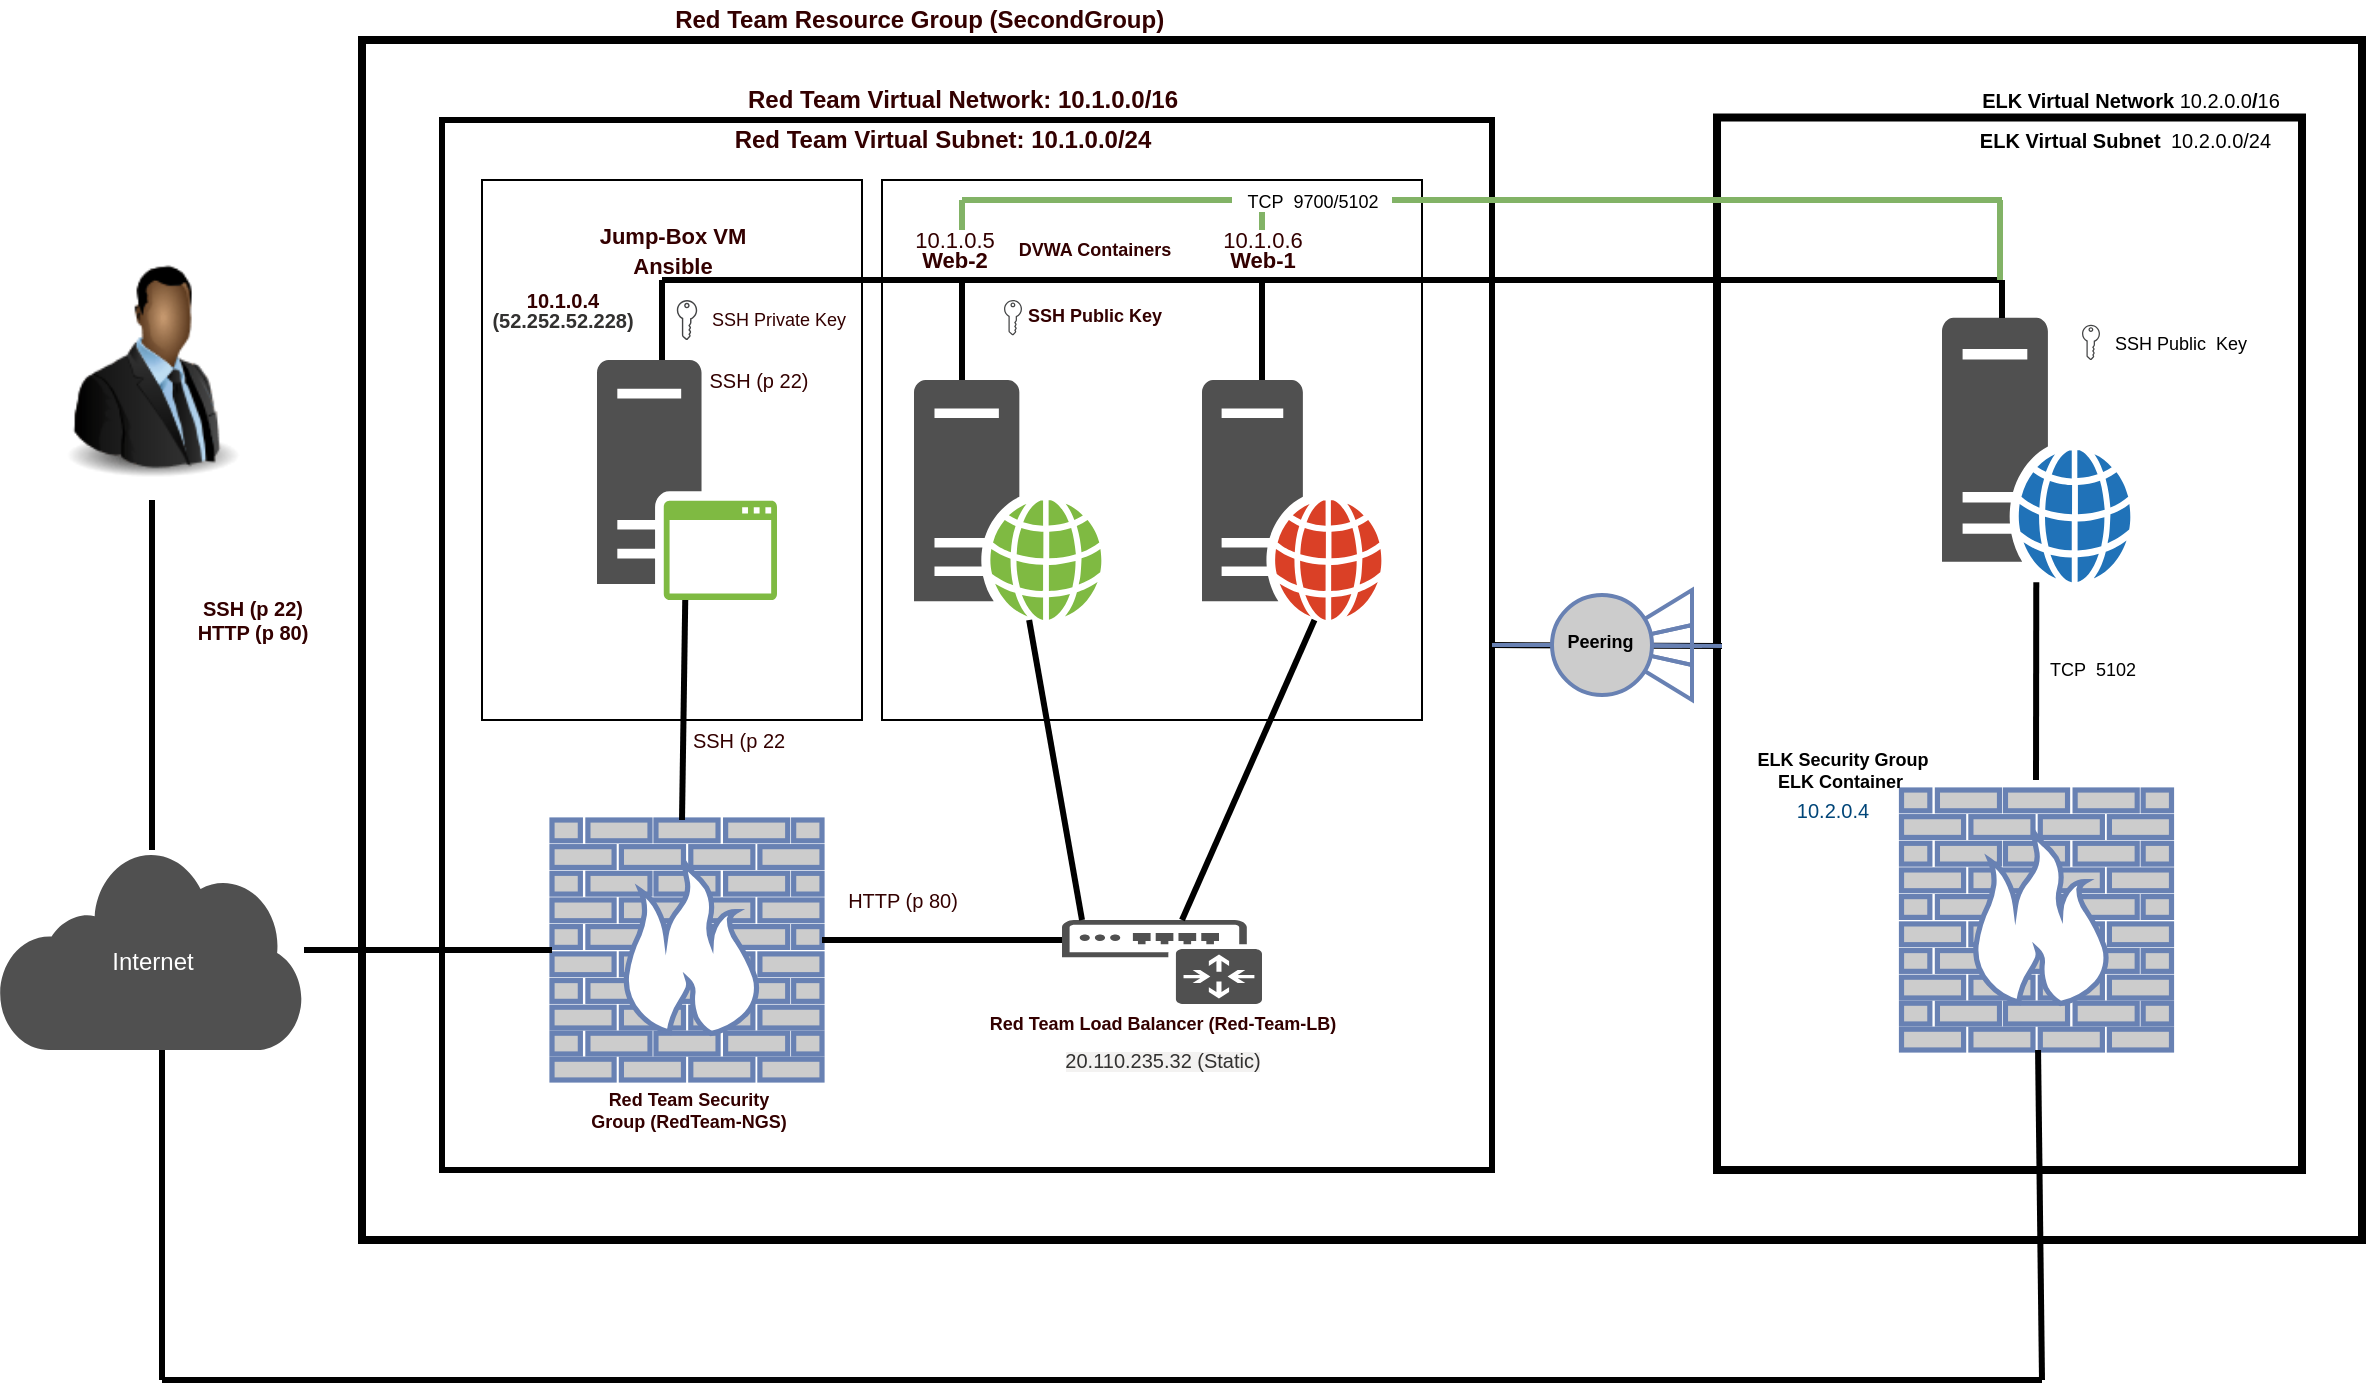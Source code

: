 <mxfile version="17.4.0" type="google"><diagram id="QZa5WsomafTFK9_EpNQF" name="Page-1"><mxGraphModel dx="798" dy="583" grid="1" gridSize="10" guides="1" tooltips="1" connect="1" arrows="1" fold="1" page="0" pageScale="1" pageWidth="850" pageHeight="1100" math="0" shadow="0"><root><mxCell id="0"/><mxCell id="1" parent="0"/><mxCell id="cIO6hkvM0iec1TlcYXKs-1" value="" style="rounded=0;whiteSpace=wrap;html=1;strokeWidth=4;" vertex="1" parent="1"><mxGeometry x="200" y="80" width="1000" height="600" as="geometry"/></mxCell><mxCell id="eOoTWph1Fcd3-HO5ZOpJ-2" value="" style="image;html=1;image=img/lib/clip_art/people/Suit_Man_Black_128x128.png" parent="1" vertex="1"><mxGeometry x="40" y="180" width="110" height="130" as="geometry"/></mxCell><mxCell id="eOoTWph1Fcd3-HO5ZOpJ-3" value="" style="sketch=0;pointerEvents=1;shadow=0;dashed=0;html=1;strokeColor=none;fillColor=#505050;labelPosition=center;verticalLabelPosition=bottom;outlineConnect=0;verticalAlign=top;align=center;shape=mxgraph.office.clouds.private_cloud;fontFamily=Helvetica;fontColor=#FFFFFF;fontStyle=0" parent="1" vertex="1"><mxGeometry x="19" y="485" width="152" height="100" as="geometry"/></mxCell><mxCell id="eOoTWph1Fcd3-HO5ZOpJ-4" value="Text" style="text;html=1;resizable=0;autosize=1;align=center;verticalAlign=middle;points=[];fillColor=none;strokeColor=none;rounded=0;fontFamily=Helvetica;fontColor=#FFFFFF;" parent="1" vertex="1"><mxGeometry x="400" y="380" width="40" height="20" as="geometry"/></mxCell><mxCell id="eOoTWph1Fcd3-HO5ZOpJ-5" value="Internet" style="text;html=1;resizable=0;autosize=1;align=center;verticalAlign=middle;points=[];fillColor=none;strokeColor=none;rounded=0;fontFamily=Helvetica;fontColor=#FFFFFF;" parent="1" vertex="1"><mxGeometry x="65" y="531" width="60" height="20" as="geometry"/></mxCell><mxCell id="eOoTWph1Fcd3-HO5ZOpJ-6" value="" style="whiteSpace=wrap;html=1;aspect=fixed;fontFamily=Helvetica;fontColor=#FFFFFF;strokeWidth=3;" parent="1" vertex="1"><mxGeometry x="240" y="120" width="525" height="525" as="geometry"/></mxCell><mxCell id="eOoTWph1Fcd3-HO5ZOpJ-7" value="" style="fontColor=#0066CC;verticalAlign=top;verticalLabelPosition=bottom;labelPosition=center;align=center;html=1;outlineConnect=0;fillColor=#CCCCCC;strokeColor=#6881B3;gradientColor=none;gradientDirection=north;strokeWidth=2;shape=mxgraph.networks.firewall;fontFamily=Helvetica;" parent="1" vertex="1"><mxGeometry x="295" y="470" width="135" height="130" as="geometry"/></mxCell><mxCell id="eOoTWph1Fcd3-HO5ZOpJ-9" value="" style="whiteSpace=wrap;html=1;aspect=fixed;fontFamily=Helvetica;fontColor=#FFFFFF;" parent="1" vertex="1"><mxGeometry x="460" y="150" width="270" height="270" as="geometry"/></mxCell><mxCell id="eOoTWph1Fcd3-HO5ZOpJ-10" value="" style="sketch=0;pointerEvents=1;shadow=0;dashed=0;html=1;strokeColor=none;fillColor=#505050;labelPosition=center;verticalLabelPosition=bottom;verticalAlign=top;outlineConnect=0;align=center;shape=mxgraph.office.servers.web_server_orange;fontFamily=Helvetica;fontColor=#FFFFFF;" parent="1" vertex="1"><mxGeometry x="620" y="250" width="90" height="120" as="geometry"/></mxCell><mxCell id="eOoTWph1Fcd3-HO5ZOpJ-12" value="" style="sketch=0;pointerEvents=1;shadow=0;dashed=0;html=1;strokeColor=none;fillColor=#505050;labelPosition=center;verticalLabelPosition=bottom;verticalAlign=top;outlineConnect=0;align=center;shape=mxgraph.office.servers.web_server_green;fontFamily=Helvetica;fontColor=#FFFFFF;" parent="1" vertex="1"><mxGeometry x="476" y="250" width="94" height="120" as="geometry"/></mxCell><mxCell id="eOoTWph1Fcd3-HO5ZOpJ-15" value="" style="rounded=0;whiteSpace=wrap;html=1;fontFamily=Helvetica;fontColor=#FFFFFF;rotation=90;" parent="1" vertex="1"><mxGeometry x="220" y="190" width="270" height="190" as="geometry"/></mxCell><mxCell id="eOoTWph1Fcd3-HO5ZOpJ-14" value="" style="sketch=0;pointerEvents=1;shadow=0;dashed=0;html=1;strokeColor=none;fillColor=#505050;labelPosition=center;verticalLabelPosition=bottom;verticalAlign=top;outlineConnect=0;align=center;shape=mxgraph.office.servers.application_server_green;fontFamily=Helvetica;fontColor=#FFFFFF;" parent="1" vertex="1"><mxGeometry x="317.5" y="240" width="90" height="120" as="geometry"/></mxCell><mxCell id="eOoTWph1Fcd3-HO5ZOpJ-16" value="" style="sketch=0;pointerEvents=1;shadow=0;dashed=0;html=1;strokeColor=none;fillColor=#505050;labelPosition=center;verticalLabelPosition=bottom;verticalAlign=top;outlineConnect=0;align=center;shape=mxgraph.office.devices.ip_pbx;fontFamily=Helvetica;fontColor=#FFFFFF;" parent="1" vertex="1"><mxGeometry x="550" y="520" width="100" height="42" as="geometry"/></mxCell><mxCell id="eOoTWph1Fcd3-HO5ZOpJ-20" value="" style="endArrow=none;html=1;rounded=0;fontFamily=Helvetica;fontColor=#FFFFFF;entryX=0.5;entryY=1;entryDx=0;entryDy=0;strokeWidth=3;" parent="1" source="eOoTWph1Fcd3-HO5ZOpJ-3" target="eOoTWph1Fcd3-HO5ZOpJ-2" edge="1"><mxGeometry width="50" height="50" relative="1" as="geometry"><mxPoint x="95" y="450" as="sourcePoint"/><mxPoint x="125" y="355" as="targetPoint"/></mxGeometry></mxCell><mxCell id="eOoTWph1Fcd3-HO5ZOpJ-22" value="" style="endArrow=none;html=1;rounded=0;fontFamily=Helvetica;fontColor=#FFFFFF;strokeWidth=3;entryX=0;entryY=0.5;entryDx=0;entryDy=0;entryPerimeter=0;" parent="1" source="eOoTWph1Fcd3-HO5ZOpJ-3" target="eOoTWph1Fcd3-HO5ZOpJ-7" edge="1"><mxGeometry width="50" height="50" relative="1" as="geometry"><mxPoint x="171" y="528" as="sourcePoint"/><mxPoint x="281" y="528" as="targetPoint"/></mxGeometry></mxCell><mxCell id="eOoTWph1Fcd3-HO5ZOpJ-26" value="" style="endArrow=none;html=1;rounded=0;fontFamily=Helvetica;fontColor=#FFFFFF;strokeWidth=3;" parent="1" target="eOoTWph1Fcd3-HO5ZOpJ-14" edge="1"><mxGeometry width="50" height="50" relative="1" as="geometry"><mxPoint x="360" y="470" as="sourcePoint"/><mxPoint x="410" y="410" as="targetPoint"/></mxGeometry></mxCell><mxCell id="eOoTWph1Fcd3-HO5ZOpJ-29" value="" style="endArrow=none;html=1;rounded=0;fontFamily=Helvetica;fontColor=#FFFFFF;strokeWidth=3;" parent="1" edge="1"><mxGeometry width="50" height="50" relative="1" as="geometry"><mxPoint x="350" y="240" as="sourcePoint"/><mxPoint x="350" y="200" as="targetPoint"/></mxGeometry></mxCell><mxCell id="eOoTWph1Fcd3-HO5ZOpJ-30" value="" style="endArrow=none;html=1;rounded=0;fontFamily=Helvetica;fontColor=#FFFFFF;strokeWidth=3;" parent="1" edge="1"><mxGeometry width="50" height="50" relative="1" as="geometry"><mxPoint x="500" y="250" as="sourcePoint"/><mxPoint x="500" y="200" as="targetPoint"/></mxGeometry></mxCell><mxCell id="eOoTWph1Fcd3-HO5ZOpJ-31" value="" style="endArrow=none;html=1;rounded=0;fontFamily=Helvetica;fontColor=#FFFFFF;strokeWidth=3;" parent="1" edge="1"><mxGeometry width="50" height="50" relative="1" as="geometry"><mxPoint x="650" y="250" as="sourcePoint"/><mxPoint x="650" y="200" as="targetPoint"/></mxGeometry></mxCell><mxCell id="eOoTWph1Fcd3-HO5ZOpJ-33" value="" style="endArrow=none;html=1;rounded=0;fontFamily=Helvetica;fontColor=#FFFFFF;strokeWidth=3;startArrow=none;" parent="1" edge="1"><mxGeometry width="50" height="50" relative="1" as="geometry"><mxPoint x="350" y="200" as="sourcePoint"/><mxPoint x="500" y="200" as="targetPoint"/></mxGeometry></mxCell><mxCell id="eOoTWph1Fcd3-HO5ZOpJ-34" value="" style="endArrow=none;html=1;rounded=0;fontFamily=Helvetica;fontColor=#FFFFFF;strokeWidth=3;" parent="1" edge="1"><mxGeometry width="50" height="50" relative="1" as="geometry"><mxPoint x="500" y="200" as="sourcePoint"/><mxPoint x="650" y="200" as="targetPoint"/></mxGeometry></mxCell><mxCell id="eOoTWph1Fcd3-HO5ZOpJ-40" value="" style="endArrow=none;html=1;rounded=0;fontFamily=Helvetica;fontColor=#FFFFFF;strokeWidth=3;" parent="1" edge="1"><mxGeometry width="50" height="50" relative="1" as="geometry"><mxPoint x="430" y="530" as="sourcePoint"/><mxPoint x="550" y="530" as="targetPoint"/></mxGeometry></mxCell><mxCell id="eOoTWph1Fcd3-HO5ZOpJ-41" value="" style="endArrow=none;html=1;rounded=0;fontFamily=Helvetica;fontColor=#FFFFFF;strokeWidth=3;" parent="1" target="eOoTWph1Fcd3-HO5ZOpJ-12" edge="1"><mxGeometry width="50" height="50" relative="1" as="geometry"><mxPoint x="560" y="520" as="sourcePoint"/><mxPoint x="610" y="470" as="targetPoint"/></mxGeometry></mxCell><mxCell id="eOoTWph1Fcd3-HO5ZOpJ-42" value="" style="endArrow=none;html=1;rounded=0;fontFamily=Helvetica;fontColor=#FFFFFF;strokeWidth=3;entryX=0.625;entryY=1;entryDx=0;entryDy=0;entryPerimeter=0;" parent="1" target="eOoTWph1Fcd3-HO5ZOpJ-10" edge="1"><mxGeometry width="50" height="50" relative="1" as="geometry"><mxPoint x="610" y="520" as="sourcePoint"/><mxPoint x="600" y="360" as="targetPoint"/></mxGeometry></mxCell><mxCell id="eOoTWph1Fcd3-HO5ZOpJ-45" value="&lt;b&gt;Red Team Resource Group (SecondGroup)&amp;nbsp;&lt;/b&gt;" style="text;html=1;resizable=0;autosize=1;align=center;verticalAlign=middle;points=[];fillColor=none;strokeColor=none;rounded=0;fontFamily=Helvetica;fontColor=#330000;" parent="1" vertex="1"><mxGeometry x="350" y="60" width="260" height="20" as="geometry"/></mxCell><mxCell id="eOoTWph1Fcd3-HO5ZOpJ-47" value="&lt;b&gt;Red Team Virtual Network:&amp;nbsp;10.1.0.0/16&lt;/b&gt;" style="text;html=1;resizable=0;autosize=1;align=center;verticalAlign=middle;points=[];fillColor=none;strokeColor=none;rounded=0;fontFamily=Helvetica;fontColor=#330000;" parent="1" vertex="1"><mxGeometry x="385" y="100" width="230" height="20" as="geometry"/></mxCell><mxCell id="eOoTWph1Fcd3-HO5ZOpJ-49" value="&lt;b&gt;Red Team Virtual Subnet: 10.1.0.0/24&lt;/b&gt;" style="text;html=1;resizable=0;autosize=1;align=center;verticalAlign=middle;points=[];fillColor=none;strokeColor=none;rounded=0;fontFamily=Helvetica;fontColor=#330000;" parent="1" vertex="1"><mxGeometry x="380" y="120" width="220" height="20" as="geometry"/></mxCell><mxCell id="eOoTWph1Fcd3-HO5ZOpJ-50" value="&lt;b style=&quot;font-size: 11px;&quot;&gt;Web-1&lt;/b&gt;" style="text;html=1;resizable=0;autosize=1;align=center;verticalAlign=middle;points=[];fillColor=none;strokeColor=none;rounded=0;fontFamily=Helvetica;fontColor=#330000;fontSize=11;" parent="1" vertex="1"><mxGeometry x="625" y="180" width="50" height="20" as="geometry"/></mxCell><mxCell id="eOoTWph1Fcd3-HO5ZOpJ-51" value="&lt;b style=&quot;font-size: 11px;&quot;&gt;Web-2&lt;/b&gt;" style="text;html=1;resizable=0;autosize=1;align=center;verticalAlign=middle;points=[];fillColor=none;strokeColor=none;rounded=0;fontFamily=Helvetica;fontColor=#330000;fontSize=11;" parent="1" vertex="1"><mxGeometry x="471" y="180" width="50" height="20" as="geometry"/></mxCell><mxCell id="eOoTWph1Fcd3-HO5ZOpJ-53" value="&lt;b style=&quot;font-size: 11px&quot;&gt;Jump-Box VM&lt;br&gt;Ansible&lt;/b&gt;" style="text;html=1;resizable=0;autosize=1;align=center;verticalAlign=middle;points=[];fillColor=none;strokeColor=none;rounded=0;fontFamily=Helvetica;fontColor=#330000;" parent="1" vertex="1"><mxGeometry x="310" y="170" width="90" height="30" as="geometry"/></mxCell><mxCell id="eOoTWph1Fcd3-HO5ZOpJ-56" value="" style="endArrow=none;html=1;rounded=0;fontFamily=Helvetica;fontColor=#FFFFFF;strokeWidth=3;" parent="1" target="eOoTWph1Fcd3-HO5ZOpJ-53" edge="1"><mxGeometry width="50" height="50" relative="1" as="geometry"><mxPoint x="350" y="200" as="sourcePoint"/><mxPoint x="500" y="200" as="targetPoint"/></mxGeometry></mxCell><mxCell id="eOoTWph1Fcd3-HO5ZOpJ-58" value="10.1.0.5&lt;br/&gt;" style="text;html=1;resizable=0;autosize=1;align=center;verticalAlign=middle;points=[];fillColor=none;strokeColor=none;rounded=0;fontFamily=Helvetica;fontSize=11;fontColor=#330000;" parent="1" vertex="1"><mxGeometry x="466" y="170" width="60" height="20" as="geometry"/></mxCell><mxCell id="eOoTWph1Fcd3-HO5ZOpJ-59" value="10.1.0.6&lt;br/&gt;" style="text;html=1;resizable=0;autosize=1;align=center;verticalAlign=middle;points=[];fillColor=none;strokeColor=none;rounded=0;fontFamily=Helvetica;fontSize=11;fontColor=#330000;" parent="1" vertex="1"><mxGeometry x="620" y="170" width="60" height="20" as="geometry"/></mxCell><mxCell id="eOoTWph1Fcd3-HO5ZOpJ-60" value="&lt;span style=&quot;color: rgb(50 , 49 , 48) ; font-size: 10px ; background-color: rgb(255 , 255 , 255)&quot;&gt;(52.252.52.228)&lt;/span&gt;" style="text;html=1;resizable=0;autosize=1;align=center;verticalAlign=middle;points=[];fillColor=none;strokeColor=none;rounded=0;fontFamily=Helvetica;fontSize=10;fontColor=#330000;fontStyle=1" parent="1" vertex="1"><mxGeometry x="255" y="210" width="90" height="20" as="geometry"/></mxCell><mxCell id="eOoTWph1Fcd3-HO5ZOpJ-61" value="&lt;b&gt;10.1.0.4&lt;/b&gt;" style="text;html=1;resizable=0;autosize=1;align=center;verticalAlign=middle;points=[];fillColor=none;strokeColor=none;rounded=0;fontFamily=Helvetica;fontSize=10;fontColor=#330000;" parent="1" vertex="1"><mxGeometry x="275" y="200" width="50" height="20" as="geometry"/></mxCell><mxCell id="eOoTWph1Fcd3-HO5ZOpJ-62" value="" style="sketch=0;pointerEvents=1;shadow=0;dashed=0;html=1;strokeColor=none;fillColor=#434445;aspect=fixed;labelPosition=center;verticalLabelPosition=bottom;verticalAlign=top;align=center;outlineConnect=0;shape=mxgraph.vvd.tenant_key;fontFamily=Helvetica;fontSize=10;fontColor=#330000;" parent="1" vertex="1"><mxGeometry x="357.4" y="210" width="10.2" height="20" as="geometry"/></mxCell><mxCell id="eOoTWph1Fcd3-HO5ZOpJ-63" value="SSH Private Key" style="text;html=1;resizable=0;autosize=1;align=center;verticalAlign=middle;points=[];fillColor=none;strokeColor=none;rounded=0;fontFamily=Helvetica;fontSize=9;fontColor=#330000;" parent="1" vertex="1"><mxGeometry x="367.6" y="210" width="80" height="20" as="geometry"/></mxCell><mxCell id="eOoTWph1Fcd3-HO5ZOpJ-64" value="" style="sketch=0;pointerEvents=1;shadow=0;dashed=0;html=1;strokeColor=none;fillColor=#434445;aspect=fixed;labelPosition=center;verticalLabelPosition=bottom;verticalAlign=top;align=center;outlineConnect=0;shape=mxgraph.vvd.tenant_key;fontFamily=Helvetica;fontSize=9;fontColor=#330000;" parent="1" vertex="1"><mxGeometry x="521" y="210" width="9" height="17.65" as="geometry"/></mxCell><mxCell id="eOoTWph1Fcd3-HO5ZOpJ-65" value="&lt;b&gt;SSH Public Key&lt;/b&gt;" style="text;html=1;resizable=0;autosize=1;align=center;verticalAlign=middle;points=[];fillColor=none;strokeColor=none;rounded=0;fontFamily=Helvetica;fontSize=9;fontColor=#330000;" parent="1" vertex="1"><mxGeometry x="526" y="207.65" width="80" height="20" as="geometry"/></mxCell><mxCell id="eOoTWph1Fcd3-HO5ZOpJ-66" value="&lt;b&gt;DVWA Containers&lt;/b&gt;" style="text;html=1;resizable=0;autosize=1;align=center;verticalAlign=middle;points=[];fillColor=none;strokeColor=none;rounded=0;fontFamily=Helvetica;fontSize=9;fontColor=#330000;" parent="1" vertex="1"><mxGeometry x="521" y="175" width="90" height="20" as="geometry"/></mxCell><mxCell id="eOoTWph1Fcd3-HO5ZOpJ-67" value="&lt;b&gt;Red Team Security&lt;br&gt;Group (RedTeam-NGS)&lt;/b&gt;" style="text;html=1;resizable=0;autosize=1;align=center;verticalAlign=middle;points=[];fillColor=none;strokeColor=none;rounded=0;fontFamily=Helvetica;fontSize=9;fontColor=#330000;" parent="1" vertex="1"><mxGeometry x="307.5" y="600" width="110" height="30" as="geometry"/></mxCell><mxCell id="eOoTWph1Fcd3-HO5ZOpJ-68" value="&lt;b&gt;Red Team Load Balancer (Red-Team-LB)&lt;/b&gt;" style="text;html=1;resizable=0;autosize=1;align=center;verticalAlign=middle;points=[];fillColor=none;strokeColor=none;rounded=0;fontFamily=Helvetica;fontSize=9;fontColor=#330000;" parent="1" vertex="1"><mxGeometry x="505" y="562" width="190" height="20" as="geometry"/></mxCell><mxCell id="eOoTWph1Fcd3-HO5ZOpJ-69" value="&lt;span style=&quot;color: rgb(50 , 49 , 48) ; font-family: &amp;#34;az_ea_font&amp;#34; , &amp;#34;segoe ui&amp;#34; , &amp;#34;az_font&amp;#34; , , , &amp;#34;blinkmacsystemfont&amp;#34; , &amp;#34;roboto&amp;#34; , &amp;#34;oxygen&amp;#34; , &amp;#34;ubuntu&amp;#34; , &amp;#34;cantarell&amp;#34; , &amp;#34;open sans&amp;#34; , &amp;#34;helvetica neue&amp;#34; , sans-serif ; text-align: left ; background-color: rgb(243 , 242 , 241)&quot;&gt;&lt;font style=&quot;font-size: 10px&quot;&gt;20.110.235.32 (Static)&lt;/font&gt;&lt;/span&gt;" style="text;html=1;resizable=0;autosize=1;align=center;verticalAlign=middle;points=[];fillColor=none;strokeColor=none;rounded=0;fontFamily=Helvetica;fontSize=9;fontColor=#330000;" parent="1" vertex="1"><mxGeometry x="545" y="580" width="110" height="20" as="geometry"/></mxCell><mxCell id="eOoTWph1Fcd3-HO5ZOpJ-70" value="&lt;b&gt;SSH (p 22)&lt;br&gt;HTTP (p 80)&lt;/b&gt;" style="text;html=1;resizable=0;autosize=1;align=center;verticalAlign=middle;points=[];fillColor=none;strokeColor=none;rounded=0;fontFamily=Helvetica;fontSize=10;fontColor=#330000;" parent="1" vertex="1"><mxGeometry x="110" y="355" width="70" height="30" as="geometry"/></mxCell><mxCell id="eOoTWph1Fcd3-HO5ZOpJ-72" value="HTTP (p 80)&lt;br/&gt;" style="text;html=1;resizable=0;autosize=1;align=center;verticalAlign=middle;points=[];fillColor=none;strokeColor=none;rounded=0;fontFamily=Helvetica;fontSize=10;fontColor=#330000;" parent="1" vertex="1"><mxGeometry x="435" y="500" width="70" height="20" as="geometry"/></mxCell><mxCell id="eOoTWph1Fcd3-HO5ZOpJ-75" value="SSH (p 22" style="text;html=1;resizable=0;autosize=1;align=center;verticalAlign=middle;points=[];fillColor=none;strokeColor=none;rounded=0;fontFamily=Helvetica;fontSize=10;fontColor=#330000;" parent="1" vertex="1"><mxGeometry x="357.6" y="420" width="60" height="20" as="geometry"/></mxCell><mxCell id="eOoTWph1Fcd3-HO5ZOpJ-76" value="SSH (p 22)" style="text;html=1;resizable=0;autosize=1;align=center;verticalAlign=middle;points=[];fillColor=none;strokeColor=none;rounded=0;fontFamily=Helvetica;fontSize=10;fontColor=#330000;" parent="1" vertex="1"><mxGeometry x="367.5" y="240" width="60" height="20" as="geometry"/></mxCell><mxCell id="cIO6hkvM0iec1TlcYXKs-2" value="" style="rounded=0;whiteSpace=wrap;html=1;strokeWidth=4;rotation=90;" vertex="1" parent="1"><mxGeometry x="760.63" y="235.63" width="526.25" height="292.5" as="geometry"/></mxCell><mxCell id="cIO6hkvM0iec1TlcYXKs-5" value="" style="endArrow=none;html=1;rounded=0;entryX=1;entryY=0.5;entryDx=0;entryDy=0;targetPerimeterSpacing=0;strokeWidth=3;" edge="1" parent="1" target="eOoTWph1Fcd3-HO5ZOpJ-6"><mxGeometry width="50" height="50" relative="1" as="geometry"><mxPoint x="880" y="383" as="sourcePoint"/><mxPoint x="740" y="480" as="targetPoint"/><Array as="points"/></mxGeometry></mxCell><mxCell id="cIO6hkvM0iec1TlcYXKs-70" value="" style="html=1;fillColor=#CCCCCC;strokeColor=#6881B3;shape=ellipse;perimeter=ellipsePerimeter;gradientColor=none;gradientDirection=north;fontColor=#ffffff;strokeWidth=2;" vertex="1" parent="1"><mxGeometry x="795" y="357.5" width="50" height="50" as="geometry"/></mxCell><mxCell id="cIO6hkvM0iec1TlcYXKs-71" value="" style="strokeColor=#6881B3;edgeStyle=none;rounded=0;endArrow=none;dashed=0;html=1;strokeWidth=2;targetPerimeterSpacing=0;" edge="1" target="cIO6hkvM0iec1TlcYXKs-70" parent="1" source="cIO6hkvM0iec1TlcYXKs-70"><mxGeometry relative="1" as="geometry"><mxPoint x="820" y="332.5" as="sourcePoint"/></mxGeometry></mxCell><mxCell id="cIO6hkvM0iec1TlcYXKs-72" value="" style="strokeColor=#6881B3;edgeStyle=none;rounded=0;endArrow=none;dashed=0;html=1;strokeWidth=2;targetPerimeterSpacing=0;" edge="1" target="cIO6hkvM0iec1TlcYXKs-70" parent="1" source="cIO6hkvM0iec1TlcYXKs-70"><mxGeometry relative="1" as="geometry"><mxPoint x="850" y="360" as="sourcePoint"/><Array as="points"><mxPoint x="865" y="410"/></Array></mxGeometry></mxCell><mxCell id="cIO6hkvM0iec1TlcYXKs-73" value="" style="strokeColor=#6881B3;edgeStyle=none;rounded=0;endArrow=none;dashed=0;html=1;strokeWidth=2;targetPerimeterSpacing=0;" edge="1" target="cIO6hkvM0iec1TlcYXKs-70" parent="1"><mxGeometry relative="1" as="geometry"><mxPoint x="880" y="383" as="sourcePoint"/></mxGeometry></mxCell><mxCell id="cIO6hkvM0iec1TlcYXKs-75" value="" style="strokeColor=#6881B3;edgeStyle=none;rounded=0;endArrow=none;dashed=0;html=1;strokeWidth=2;targetPerimeterSpacing=0;" edge="1" target="cIO6hkvM0iec1TlcYXKs-70" parent="1"><mxGeometry relative="1" as="geometry"><mxPoint x="870" y="383" as="sourcePoint"/></mxGeometry></mxCell><mxCell id="cIO6hkvM0iec1TlcYXKs-76" value="" style="strokeColor=#6881B3;edgeStyle=none;rounded=0;endArrow=none;dashed=0;html=1;strokeWidth=2;targetPerimeterSpacing=0;" edge="1" target="cIO6hkvM0iec1TlcYXKs-70" parent="1" source="cIO6hkvM0iec1TlcYXKs-70"><mxGeometry relative="1" as="geometry"><mxPoint x="790" y="410" as="sourcePoint"/></mxGeometry></mxCell><mxCell id="cIO6hkvM0iec1TlcYXKs-77" value="" style="strokeColor=#6881B3;edgeStyle=none;rounded=0;endArrow=none;dashed=0;html=1;strokeWidth=2;targetPerimeterSpacing=0;exitX=1;exitY=0.5;exitDx=0;exitDy=0;" edge="1" target="cIO6hkvM0iec1TlcYXKs-70" parent="1" source="eOoTWph1Fcd3-HO5ZOpJ-6"><mxGeometry relative="1" as="geometry"><mxPoint x="770" y="382.5" as="sourcePoint"/></mxGeometry></mxCell><mxCell id="cIO6hkvM0iec1TlcYXKs-78" value="" style="strokeColor=#6881B3;edgeStyle=none;rounded=0;endArrow=none;dashed=0;html=1;strokeWidth=2;targetPerimeterSpacing=0;" edge="1" target="cIO6hkvM0iec1TlcYXKs-70" parent="1"><mxGeometry relative="1" as="geometry"><mxPoint x="860" y="383" as="sourcePoint"/></mxGeometry></mxCell><mxCell id="cIO6hkvM0iec1TlcYXKs-79" value="&lt;font style=&quot;font-size: 9px&quot;&gt;&lt;b&gt;Peering&amp;nbsp;&lt;/b&gt;&lt;/font&gt;" style="text;html=1;resizable=0;autosize=1;align=center;verticalAlign=middle;points=[];fillColor=none;strokeColor=none;rounded=0;" vertex="1" parent="1"><mxGeometry x="795" y="370" width="50" height="20" as="geometry"/></mxCell><mxCell id="cIO6hkvM0iec1TlcYXKs-80" value="" style="fontColor=#0066CC;verticalAlign=top;verticalLabelPosition=bottom;labelPosition=center;align=center;html=1;outlineConnect=0;fillColor=#CCCCCC;strokeColor=#6881B3;gradientColor=none;gradientDirection=north;strokeWidth=2;shape=mxgraph.networks.firewall;fontFamily=Helvetica;" vertex="1" parent="1"><mxGeometry x="969.75" y="455" width="135" height="130" as="geometry"/></mxCell><mxCell id="cIO6hkvM0iec1TlcYXKs-81" value="" style="sketch=0;pointerEvents=1;shadow=0;dashed=0;html=1;strokeColor=none;fillColor=#505050;labelPosition=center;verticalLabelPosition=bottom;verticalAlign=top;outlineConnect=0;align=center;shape=mxgraph.office.servers.web_server_blue;labelBackgroundColor=none;fontSize=9;" vertex="1" parent="1"><mxGeometry x="990" y="218.82" width="94.49" height="132.35" as="geometry"/></mxCell><mxCell id="cIO6hkvM0iec1TlcYXKs-82" value="" style="endArrow=none;html=1;rounded=0;fontSize=9;targetPerimeterSpacing=0;strokeWidth=3;" edge="1" parent="1"><mxGeometry width="50" height="50" relative="1" as="geometry"><mxPoint x="100" y="750" as="sourcePoint"/><mxPoint x="100" y="585" as="targetPoint"/></mxGeometry></mxCell><mxCell id="cIO6hkvM0iec1TlcYXKs-83" value="" style="endArrow=none;html=1;rounded=0;fontSize=9;targetPerimeterSpacing=0;strokeWidth=3;" edge="1" parent="1"><mxGeometry width="50" height="50" relative="1" as="geometry"><mxPoint x="100" y="750" as="sourcePoint"/><mxPoint x="1040" y="750" as="targetPoint"/></mxGeometry></mxCell><mxCell id="cIO6hkvM0iec1TlcYXKs-86" value="" style="endArrow=none;html=1;rounded=0;fontSize=9;targetPerimeterSpacing=0;strokeWidth=3;" edge="1" parent="1" target="cIO6hkvM0iec1TlcYXKs-80"><mxGeometry width="50" height="50" relative="1" as="geometry"><mxPoint x="1040" y="750" as="sourcePoint"/><mxPoint x="1090" y="700" as="targetPoint"/></mxGeometry></mxCell><mxCell id="cIO6hkvM0iec1TlcYXKs-89" value="" style="endArrow=none;html=1;rounded=0;fontSize=9;targetPerimeterSpacing=0;strokeWidth=3;" edge="1" parent="1" target="cIO6hkvM0iec1TlcYXKs-81"><mxGeometry width="50" height="50" relative="1" as="geometry"><mxPoint x="1037" y="450" as="sourcePoint"/><mxPoint x="1084.49" y="405" as="targetPoint"/></mxGeometry></mxCell><mxCell id="cIO6hkvM0iec1TlcYXKs-90" value="" style="endArrow=none;html=1;rounded=0;fontSize=9;targetPerimeterSpacing=0;strokeWidth=3;" edge="1" parent="1"><mxGeometry width="50" height="50" relative="1" as="geometry"><mxPoint x="650" y="200" as="sourcePoint"/><mxPoint x="1020" y="200" as="targetPoint"/></mxGeometry></mxCell><mxCell id="cIO6hkvM0iec1TlcYXKs-91" value="" style="endArrow=none;html=1;rounded=0;fontSize=9;targetPerimeterSpacing=0;strokeWidth=3;" edge="1" parent="1"><mxGeometry width="50" height="50" relative="1" as="geometry"><mxPoint x="1020" y="219" as="sourcePoint"/><mxPoint x="1020" y="200" as="targetPoint"/></mxGeometry></mxCell><mxCell id="cIO6hkvM0iec1TlcYXKs-92" value="" style="sketch=0;pointerEvents=1;shadow=0;dashed=0;html=1;strokeColor=none;fillColor=#434445;aspect=fixed;labelPosition=center;verticalLabelPosition=bottom;verticalAlign=top;align=center;outlineConnect=0;shape=mxgraph.vvd.tenant_key;fontFamily=Helvetica;fontSize=9;fontColor=#330000;" vertex="1" parent="1"><mxGeometry x="1060" y="222.35" width="9" height="17.65" as="geometry"/></mxCell><mxCell id="cIO6hkvM0iec1TlcYXKs-93" value="SSH Public&amp;nbsp; Key" style="text;html=1;resizable=0;autosize=1;align=center;verticalAlign=middle;points=[];fillColor=none;strokeColor=none;rounded=0;labelBackgroundColor=none;fontSize=9;" vertex="1" parent="1"><mxGeometry x="1069" y="222.35" width="80" height="20" as="geometry"/></mxCell><mxCell id="cIO6hkvM0iec1TlcYXKs-94" value="TCP&amp;nbsp; 5102" style="text;html=1;resizable=0;autosize=1;align=center;verticalAlign=middle;points=[];fillColor=none;strokeColor=none;rounded=0;labelBackgroundColor=none;fontSize=9;" vertex="1" parent="1"><mxGeometry x="1034.5" y="385" width="60" height="20" as="geometry"/></mxCell><mxCell id="cIO6hkvM0iec1TlcYXKs-95" value="&lt;b&gt;ELK Security Group&lt;br&gt;ELK Container&amp;nbsp;&lt;br&gt;&lt;/b&gt;" style="text;html=1;resizable=0;autosize=1;align=center;verticalAlign=middle;points=[];fillColor=none;strokeColor=none;rounded=0;labelBackgroundColor=none;fontSize=9;strokeWidth=0;" vertex="1" parent="1"><mxGeometry x="890" y="430" width="100" height="30" as="geometry"/></mxCell><mxCell id="cIO6hkvM0iec1TlcYXKs-97" value="&lt;span style=&quot;color: rgb(0 , 69 , 120) ; font-family: &amp;#34;segoe ui&amp;#34; , &amp;#34;segoe ui web (west european)&amp;#34; , &amp;#34;segoe ui&amp;#34; , , &amp;#34;blinkmacsystemfont&amp;#34; , &amp;#34;roboto&amp;#34; , &amp;#34;helvetica neue&amp;#34; , sans-serif ; text-align: left&quot;&gt;&lt;font style=&quot;font-size: 10px&quot;&gt;10.2.0.4&lt;/font&gt;&lt;/span&gt;" style="text;html=1;resizable=0;autosize=1;align=center;verticalAlign=middle;points=[];fillColor=none;strokeColor=none;rounded=0;labelBackgroundColor=none;fontSize=9;" vertex="1" parent="1"><mxGeometry x="909.75" y="455" width="50" height="20" as="geometry"/></mxCell><mxCell id="cIO6hkvM0iec1TlcYXKs-98" value="10.2.0.0/24" style="text;html=1;resizable=0;autosize=1;align=center;verticalAlign=middle;points=[];fillColor=none;strokeColor=none;rounded=0;labelBackgroundColor=none;fontSize=10;" vertex="1" parent="1"><mxGeometry x="1094" y="120" width="70" height="20" as="geometry"/></mxCell><mxCell id="cIO6hkvM0iec1TlcYXKs-101" value="&lt;b&gt;ELK Virtual Subnet&amp;nbsp;&lt;/b&gt;" style="text;html=1;resizable=0;autosize=1;align=center;verticalAlign=middle;points=[];fillColor=none;strokeColor=none;rounded=0;labelBackgroundColor=none;fontSize=10;" vertex="1" parent="1"><mxGeometry x="999.75" y="120" width="110" height="20" as="geometry"/></mxCell><mxCell id="cIO6hkvM0iec1TlcYXKs-102" value="&lt;b&gt;ELK Virtual Network &lt;/b&gt;10.2.0.0&lt;b&gt;/&lt;/b&gt;16" style="text;html=1;resizable=0;autosize=1;align=center;verticalAlign=middle;points=[];fillColor=none;strokeColor=none;rounded=0;labelBackgroundColor=none;fontSize=10;" vertex="1" parent="1"><mxGeometry x="1004" y="100" width="160" height="20" as="geometry"/></mxCell><mxCell id="cIO6hkvM0iec1TlcYXKs-103" value="" style="endArrow=none;html=1;rounded=0;fontSize=10;targetPerimeterSpacing=0;strokeWidth=3;fillColor=#d5e8d4;strokeColor=#82b366;startArrow=none;" edge="1" parent="1" source="cIO6hkvM0iec1TlcYXKs-113"><mxGeometry width="50" height="50" relative="1" as="geometry"><mxPoint x="500" y="160" as="sourcePoint"/><mxPoint x="1020" y="160" as="targetPoint"/></mxGeometry></mxCell><mxCell id="cIO6hkvM0iec1TlcYXKs-106" value="" style="endArrow=none;html=1;rounded=0;fontSize=10;targetPerimeterSpacing=0;strokeWidth=3;fillColor=#d5e8d4;strokeColor=#82b366;" edge="1" parent="1"><mxGeometry width="50" height="50" relative="1" as="geometry"><mxPoint x="500" y="175" as="sourcePoint"/><mxPoint x="500" y="160" as="targetPoint"/></mxGeometry></mxCell><mxCell id="cIO6hkvM0iec1TlcYXKs-107" value="" style="endArrow=none;html=1;rounded=0;fontSize=10;targetPerimeterSpacing=0;strokeWidth=3;fillColor=#d5e8d4;strokeColor=#82b366;" edge="1" parent="1"><mxGeometry width="50" height="50" relative="1" as="geometry"><mxPoint x="650" y="175" as="sourcePoint"/><mxPoint x="650" y="160" as="targetPoint"/></mxGeometry></mxCell><mxCell id="cIO6hkvM0iec1TlcYXKs-112" value="" style="endArrow=none;html=1;rounded=0;fontSize=10;targetPerimeterSpacing=0;strokeWidth=3;fillColor=#d5e8d4;strokeColor=#82b366;" edge="1" parent="1"><mxGeometry width="50" height="50" relative="1" as="geometry"><mxPoint x="1019" y="200" as="sourcePoint"/><mxPoint x="1019" y="160" as="targetPoint"/></mxGeometry></mxCell><mxCell id="cIO6hkvM0iec1TlcYXKs-113" value="&lt;font style=&quot;font-size: 9px ; background-color: rgb(255 , 255 , 255)&quot;&gt;TCP&amp;nbsp; 9700/5102&lt;/font&gt;" style="text;html=1;resizable=0;autosize=1;align=center;verticalAlign=middle;points=[];fillColor=none;strokeColor=none;rounded=0;labelBackgroundColor=none;fontSize=10;" vertex="1" parent="1"><mxGeometry x="635" y="150" width="80" height="20" as="geometry"/></mxCell><mxCell id="cIO6hkvM0iec1TlcYXKs-114" value="" style="endArrow=none;html=1;rounded=0;fontSize=10;strokeWidth=3;fillColor=#d5e8d4;strokeColor=#82b366;" edge="1" parent="1" target="cIO6hkvM0iec1TlcYXKs-113"><mxGeometry width="50" height="50" relative="1" as="geometry"><mxPoint x="500" y="160" as="sourcePoint"/><mxPoint x="1020" y="160" as="targetPoint"/></mxGeometry></mxCell></root></mxGraphModel></diagram></mxfile>